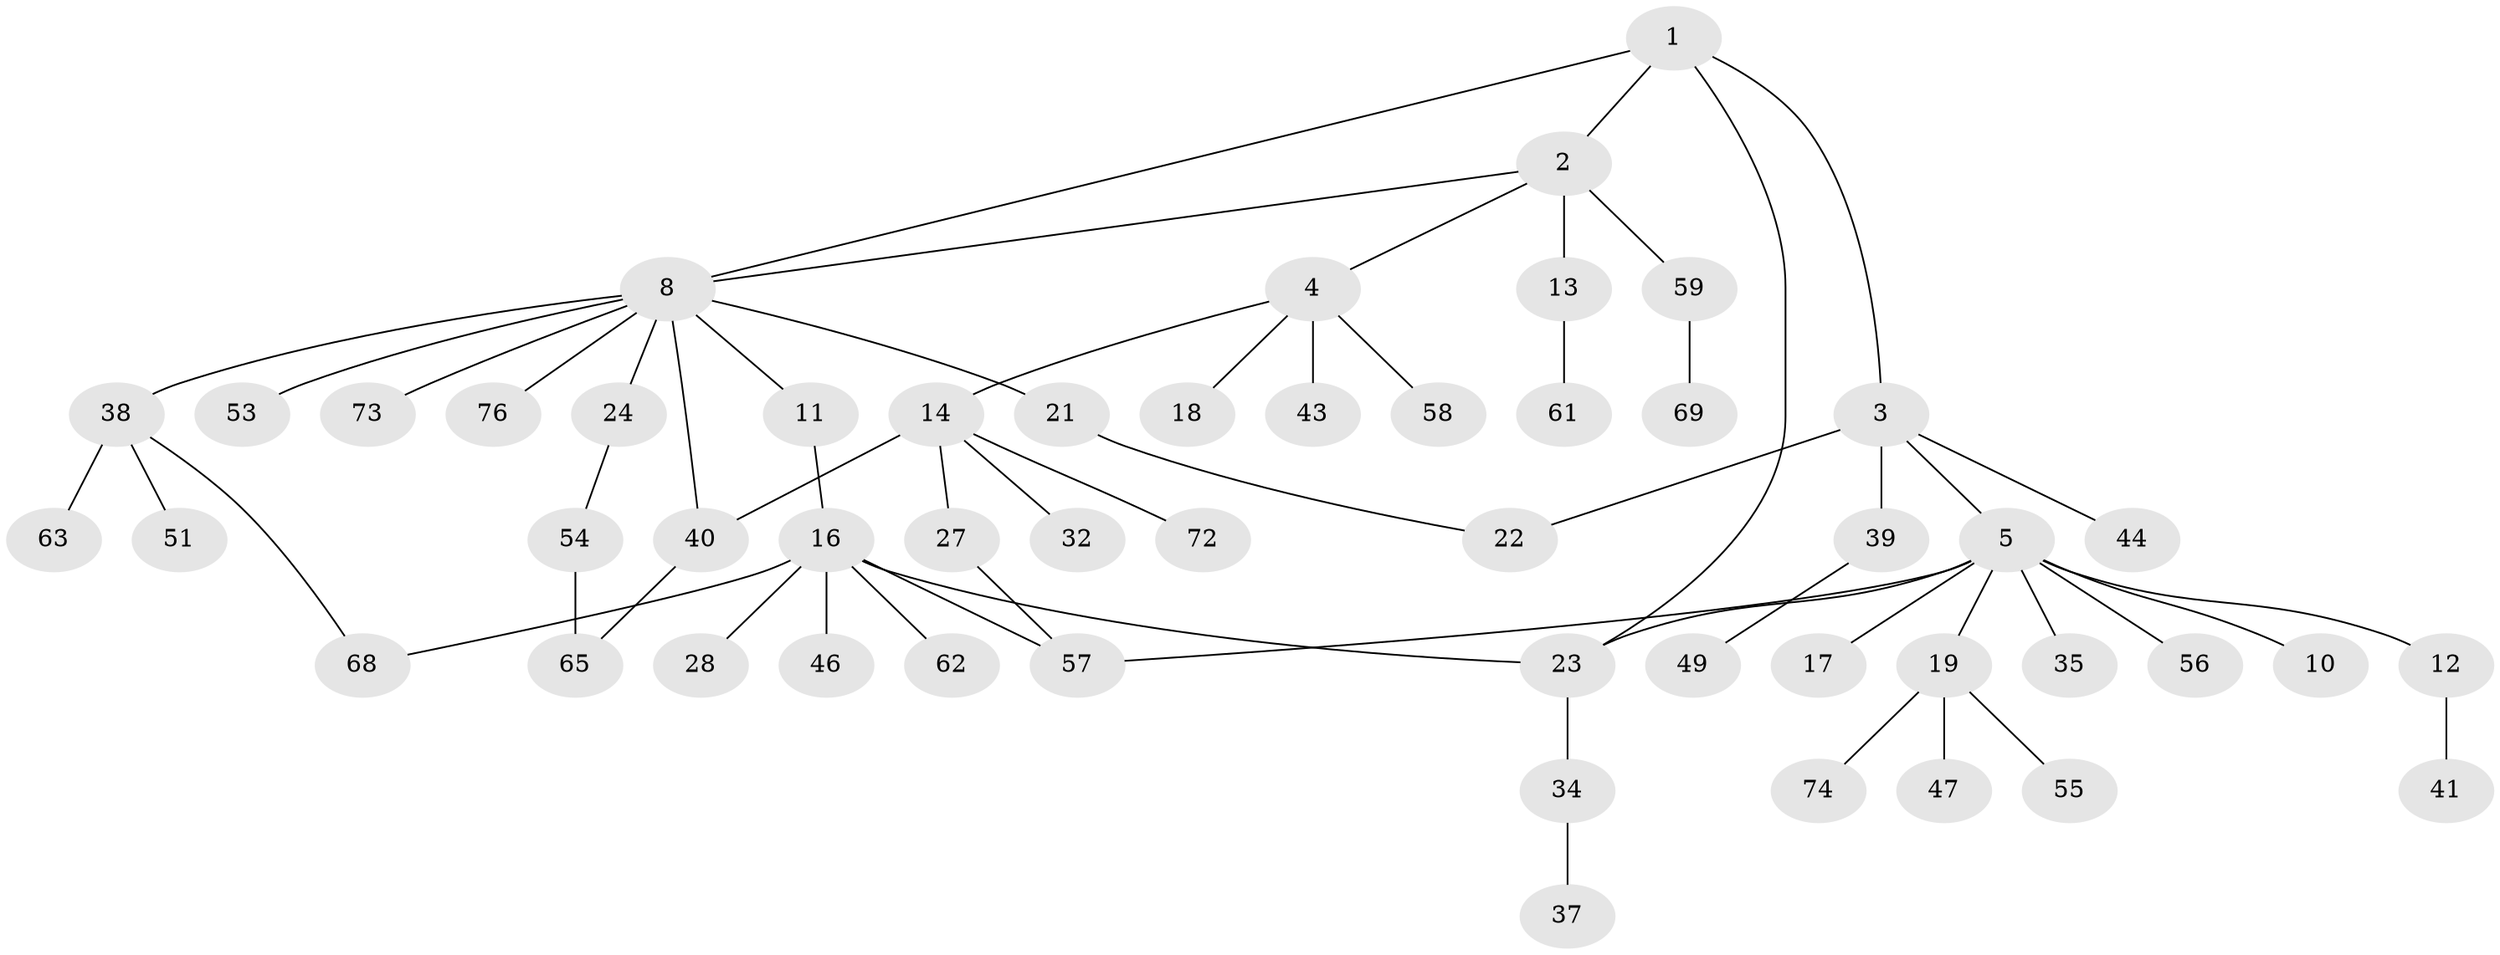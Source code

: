 // original degree distribution, {5: 0.06578947368421052, 4: 0.039473684210526314, 6: 0.05263157894736842, 1: 0.4473684210526316, 2: 0.2236842105263158, 3: 0.17105263157894737}
// Generated by graph-tools (version 1.1) at 2025/10/02/27/25 16:10:51]
// undirected, 52 vertices, 60 edges
graph export_dot {
graph [start="1"]
  node [color=gray90,style=filled];
  1 [super="+7"];
  2 [super="+15"];
  3 [super="+30"];
  4 [super="+31"];
  5 [super="+6"];
  8 [super="+9"];
  10 [super="+50"];
  11 [super="+36"];
  12 [super="+25"];
  13 [super="+45"];
  14 [super="+20"];
  16 [super="+29"];
  17;
  18;
  19 [super="+26"];
  21;
  22 [super="+67"];
  23 [super="+48"];
  24 [super="+33"];
  27;
  28;
  32 [super="+60"];
  34 [super="+75"];
  35;
  37;
  38 [super="+42"];
  39;
  40;
  41;
  43;
  44;
  46;
  47;
  49 [super="+52"];
  51;
  53;
  54 [super="+66"];
  55;
  56 [super="+64"];
  57;
  58;
  59 [super="+71"];
  61;
  62;
  63;
  65;
  68;
  69 [super="+70"];
  72;
  73;
  74;
  76;
  1 -- 2;
  1 -- 3;
  1 -- 8;
  1 -- 23;
  2 -- 4;
  2 -- 8;
  2 -- 13;
  2 -- 59;
  3 -- 5;
  3 -- 22;
  3 -- 44;
  3 -- 39;
  4 -- 14;
  4 -- 18;
  4 -- 43;
  4 -- 58;
  5 -- 10;
  5 -- 12;
  5 -- 57;
  5 -- 23;
  5 -- 17;
  5 -- 19;
  5 -- 35;
  5 -- 56;
  8 -- 53;
  8 -- 73;
  8 -- 40;
  8 -- 21;
  8 -- 38;
  8 -- 24;
  8 -- 11;
  8 -- 76;
  11 -- 16;
  12 -- 41;
  13 -- 61;
  14 -- 27;
  14 -- 40;
  14 -- 32;
  14 -- 72;
  16 -- 23;
  16 -- 28;
  16 -- 46;
  16 -- 62;
  16 -- 57;
  16 -- 68;
  19 -- 55;
  19 -- 74;
  19 -- 47;
  21 -- 22;
  23 -- 34;
  24 -- 54;
  27 -- 57;
  34 -- 37;
  38 -- 51;
  38 -- 63;
  38 -- 68;
  39 -- 49;
  40 -- 65;
  54 -- 65;
  59 -- 69;
}
